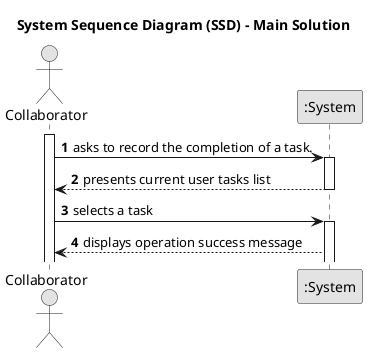 @startuml
skinparam monochrome true
skinparam packageStyle rectangle
skinparam shadowing false

title System Sequence Diagram (SSD) - Main Solution

autonumber

actor "Collaborator" as Manager
participant ":System" as System

activate Manager

    Manager -> System : asks to record the completion of a task.
    activate System

        System --> Manager : presents current user tasks list
    deactivate System
    Manager -> System : selects a task
    activate System

        System --> Manager : displays operation success message

@enduml